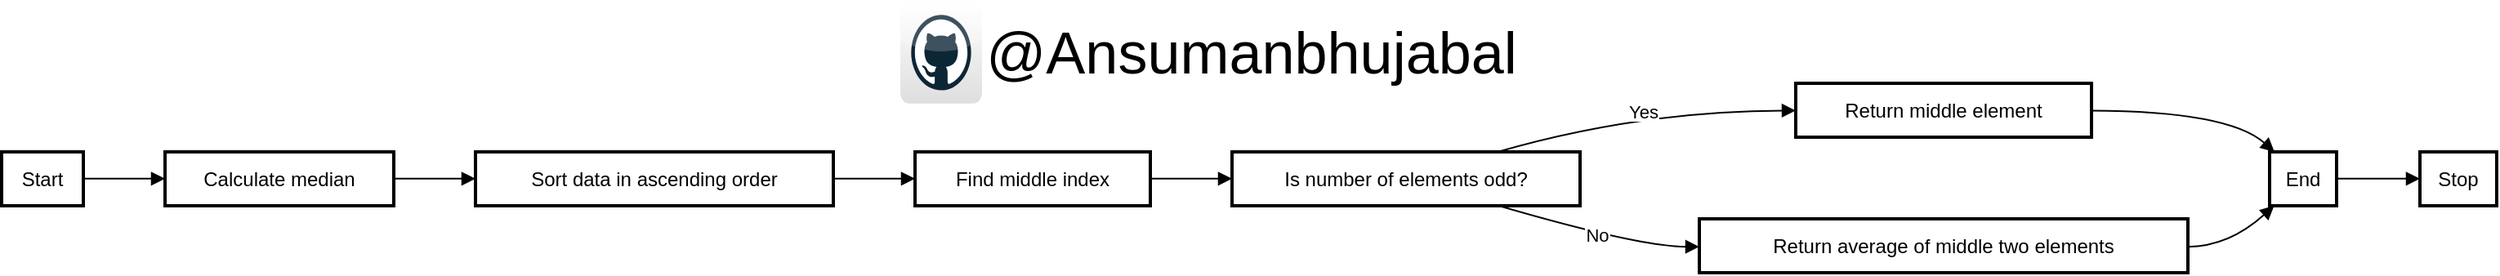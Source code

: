 <mxfile version="21.7.2" type="github">
  <diagram name="Page-1" id="E3eN7lWX4-jGQr26Agnn">
    <mxGraphModel dx="2693" dy="1909" grid="1" gridSize="10" guides="1" tooltips="1" connect="1" arrows="1" fold="1" page="1" pageScale="1" pageWidth="850" pageHeight="1100" math="0" shadow="0">
      <root>
        <mxCell id="0" />
        <mxCell id="1" parent="0" />
        <mxCell id="2" value="Start" style="whiteSpace=wrap;strokeWidth=2;" parent="1" vertex="1">
          <mxGeometry y="42" width="50" height="33" as="geometry" />
        </mxCell>
        <mxCell id="3" value="Calculate median" style="whiteSpace=wrap;strokeWidth=2;" parent="1" vertex="1">
          <mxGeometry x="100" y="42" width="140" height="33" as="geometry" />
        </mxCell>
        <mxCell id="4" value="Sort data in ascending order" style="whiteSpace=wrap;strokeWidth=2;" parent="1" vertex="1">
          <mxGeometry x="290" y="42" width="219" height="33" as="geometry" />
        </mxCell>
        <mxCell id="5" value="Find middle index" style="whiteSpace=wrap;strokeWidth=2;" parent="1" vertex="1">
          <mxGeometry x="559" y="42" width="144" height="33" as="geometry" />
        </mxCell>
        <mxCell id="6" value="Is number of elements odd?" style="whiteSpace=wrap;strokeWidth=2;" parent="1" vertex="1">
          <mxGeometry x="753" y="42" width="213" height="33" as="geometry" />
        </mxCell>
        <mxCell id="7" value="Return middle element" style="whiteSpace=wrap;strokeWidth=2;" parent="1" vertex="1">
          <mxGeometry x="1098" width="181" height="33" as="geometry" />
        </mxCell>
        <mxCell id="8" value="Return average of middle two elements" style="whiteSpace=wrap;strokeWidth=2;" parent="1" vertex="1">
          <mxGeometry x="1039" y="83" width="299" height="33" as="geometry" />
        </mxCell>
        <mxCell id="9" value="End" style="whiteSpace=wrap;strokeWidth=2;" parent="1" vertex="1">
          <mxGeometry x="1388" y="42" width="41" height="33" as="geometry" />
        </mxCell>
        <mxCell id="10" value="Stop" style="whiteSpace=wrap;strokeWidth=2;" parent="1" vertex="1">
          <mxGeometry x="1480" y="42" width="47" height="33" as="geometry" />
        </mxCell>
        <mxCell id="11" value="" style="curved=1;startArrow=none;endArrow=block;exitX=1.001;exitY=0.497;entryX=0.0;entryY=0.497;" parent="1" source="2" target="3" edge="1">
          <mxGeometry relative="1" as="geometry">
            <Array as="points" />
          </mxGeometry>
        </mxCell>
        <mxCell id="12" value="" style="curved=1;startArrow=none;endArrow=block;exitX=1.001;exitY=0.497;entryX=0.0;entryY=0.497;" parent="1" source="3" target="4" edge="1">
          <mxGeometry relative="1" as="geometry">
            <Array as="points" />
          </mxGeometry>
        </mxCell>
        <mxCell id="13" value="" style="curved=1;startArrow=none;endArrow=block;exitX=0.999;exitY=0.497;entryX=-0.002;entryY=0.497;" parent="1" source="4" target="5" edge="1">
          <mxGeometry relative="1" as="geometry">
            <Array as="points" />
          </mxGeometry>
        </mxCell>
        <mxCell id="14" value="" style="curved=1;startArrow=none;endArrow=block;exitX=0.999;exitY=0.497;entryX=-0.001;entryY=0.497;" parent="1" source="5" target="6" edge="1">
          <mxGeometry relative="1" as="geometry">
            <Array as="points" />
          </mxGeometry>
        </mxCell>
        <mxCell id="15" value="Yes" style="curved=1;startArrow=none;endArrow=block;exitX=0.768;exitY=-0.009;entryX=0.003;entryY=0.506;" parent="1" source="6" target="7" edge="1">
          <mxGeometry relative="1" as="geometry">
            <Array as="points">
              <mxPoint x="1002" y="17" />
            </Array>
          </mxGeometry>
        </mxCell>
        <mxCell id="16" value="No" style="curved=1;startArrow=none;endArrow=block;exitX=0.768;exitY=1.003;entryX=0.001;entryY=0.518;" parent="1" source="6" target="8" edge="1">
          <mxGeometry relative="1" as="geometry">
            <Array as="points">
              <mxPoint x="1002" y="100" />
            </Array>
          </mxGeometry>
        </mxCell>
        <mxCell id="17" value="" style="curved=1;startArrow=none;endArrow=block;exitX=1.0;exitY=0.506;entryX=0.065;entryY=-0.009;" parent="1" source="7" target="9" edge="1">
          <mxGeometry relative="1" as="geometry">
            <Array as="points">
              <mxPoint x="1363" y="17" />
            </Array>
          </mxGeometry>
        </mxCell>
        <mxCell id="18" value="" style="curved=1;startArrow=none;endArrow=block;exitX=1.001;exitY=0.518;entryX=0.065;entryY=1.003;" parent="1" source="8" target="9" edge="1">
          <mxGeometry relative="1" as="geometry">
            <Array as="points">
              <mxPoint x="1363" y="100" />
            </Array>
          </mxGeometry>
        </mxCell>
        <mxCell id="19" value="" style="curved=1;startArrow=none;endArrow=block;exitX=1.013;exitY=0.497;entryX=-0.01;entryY=0.497;" parent="1" source="9" target="10" edge="1">
          <mxGeometry relative="1" as="geometry">
            <Array as="points" />
          </mxGeometry>
        </mxCell>
        <mxCell id="45M-TT-ulcCkmmc8VB-P-19" value="" style="dashed=0;outlineConnect=0;html=1;align=center;labelPosition=center;verticalLabelPosition=bottom;verticalAlign=top;shape=mxgraph.webicons.github;gradientColor=#DFDEDE" vertex="1" parent="1">
          <mxGeometry x="550" y="-50" width="50" height="62.4" as="geometry" />
        </mxCell>
        <mxCell id="45M-TT-ulcCkmmc8VB-P-20" value="&lt;font style=&quot;font-size: 36px;&quot;&gt;@Ansumanbhujabal&lt;/font&gt;" style="text;strokeColor=none;align=center;fillColor=none;html=1;verticalAlign=middle;whiteSpace=wrap;rounded=0;" vertex="1" parent="1">
          <mxGeometry x="620" y="-38.8" width="290" height="40" as="geometry" />
        </mxCell>
      </root>
    </mxGraphModel>
  </diagram>
</mxfile>
